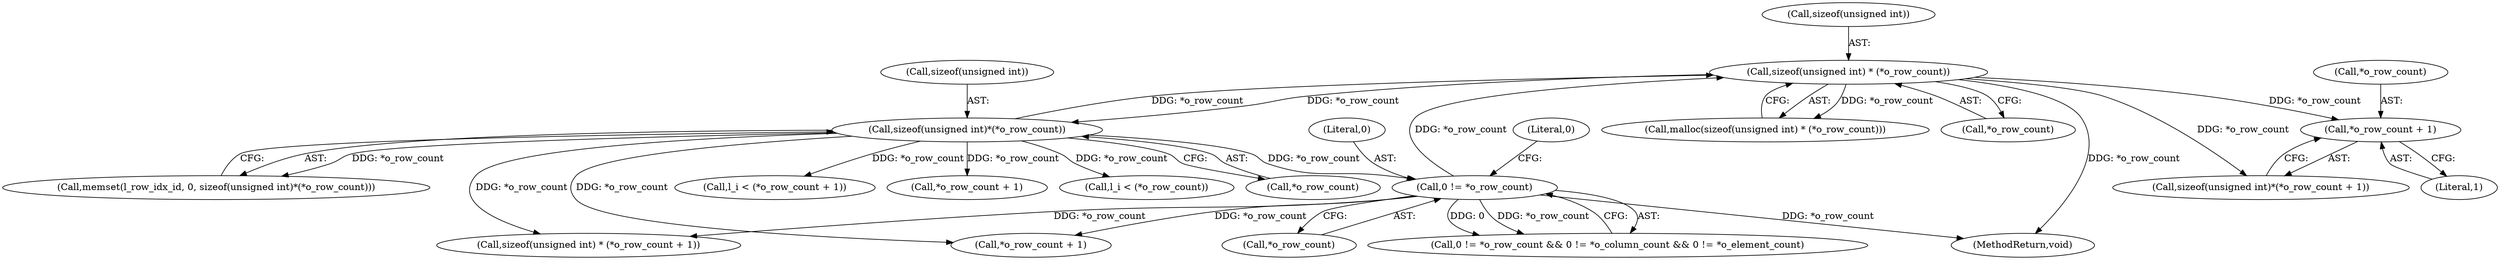digraph "0_libxsmm_151481489192e6d1997f8bde52c5c425ea41741d@pointer" {
"1000292" [label="(Call,*o_row_count + 1)"];
"1000256" [label="(Call,sizeof(unsigned int) * (*o_row_count))"];
"1000202" [label="(Call,0 != *o_row_count)"];
"1000317" [label="(Call,sizeof(unsigned int)*(*o_row_count))"];
"1000326" [label="(Call,l_i < (*o_row_count + 1))"];
"1000204" [label="(Call,*o_row_count)"];
"1000295" [label="(Literal,1)"];
"1000256" [label="(Call,sizeof(unsigned int) * (*o_row_count))"];
"1000293" [label="(Call,*o_row_count)"];
"1000236" [label="(Call,*o_row_count + 1)"];
"1000255" [label="(Call,malloc(sizeof(unsigned int) * (*o_row_count)))"];
"1000328" [label="(Call,*o_row_count + 1)"];
"1000428" [label="(Call,l_i < (*o_row_count))"];
"1000208" [label="(Literal,0)"];
"1000320" [label="(Call,*o_row_count)"];
"1000257" [label="(Call,sizeof(unsigned int))"];
"1000318" [label="(Call,sizeof(unsigned int))"];
"1000259" [label="(Call,*o_row_count)"];
"1000317" [label="(Call,sizeof(unsigned int)*(*o_row_count))"];
"1000289" [label="(Call,sizeof(unsigned int)*(*o_row_count + 1))"];
"1000201" [label="(Call,0 != *o_row_count && 0 != *o_column_count && 0 != *o_element_count)"];
"1000203" [label="(Literal,0)"];
"1000233" [label="(Call,sizeof(unsigned int) * (*o_row_count + 1))"];
"1000202" [label="(Call,0 != *o_row_count)"];
"1000460" [label="(MethodReturn,void)"];
"1000314" [label="(Call,memset(l_row_idx_id, 0, sizeof(unsigned int)*(*o_row_count)))"];
"1000292" [label="(Call,*o_row_count + 1)"];
"1000292" -> "1000289"  [label="AST: "];
"1000292" -> "1000295"  [label="CFG: "];
"1000293" -> "1000292"  [label="AST: "];
"1000295" -> "1000292"  [label="AST: "];
"1000289" -> "1000292"  [label="CFG: "];
"1000256" -> "1000292"  [label="DDG: *o_row_count"];
"1000256" -> "1000255"  [label="AST: "];
"1000256" -> "1000259"  [label="CFG: "];
"1000257" -> "1000256"  [label="AST: "];
"1000259" -> "1000256"  [label="AST: "];
"1000255" -> "1000256"  [label="CFG: "];
"1000256" -> "1000460"  [label="DDG: *o_row_count"];
"1000256" -> "1000255"  [label="DDG: *o_row_count"];
"1000202" -> "1000256"  [label="DDG: *o_row_count"];
"1000317" -> "1000256"  [label="DDG: *o_row_count"];
"1000256" -> "1000289"  [label="DDG: *o_row_count"];
"1000256" -> "1000317"  [label="DDG: *o_row_count"];
"1000202" -> "1000201"  [label="AST: "];
"1000202" -> "1000204"  [label="CFG: "];
"1000203" -> "1000202"  [label="AST: "];
"1000204" -> "1000202"  [label="AST: "];
"1000208" -> "1000202"  [label="CFG: "];
"1000201" -> "1000202"  [label="CFG: "];
"1000202" -> "1000460"  [label="DDG: *o_row_count"];
"1000202" -> "1000201"  [label="DDG: 0"];
"1000202" -> "1000201"  [label="DDG: *o_row_count"];
"1000317" -> "1000202"  [label="DDG: *o_row_count"];
"1000202" -> "1000233"  [label="DDG: *o_row_count"];
"1000202" -> "1000236"  [label="DDG: *o_row_count"];
"1000317" -> "1000314"  [label="AST: "];
"1000317" -> "1000320"  [label="CFG: "];
"1000318" -> "1000317"  [label="AST: "];
"1000320" -> "1000317"  [label="AST: "];
"1000314" -> "1000317"  [label="CFG: "];
"1000317" -> "1000233"  [label="DDG: *o_row_count"];
"1000317" -> "1000236"  [label="DDG: *o_row_count"];
"1000317" -> "1000314"  [label="DDG: *o_row_count"];
"1000317" -> "1000326"  [label="DDG: *o_row_count"];
"1000317" -> "1000328"  [label="DDG: *o_row_count"];
"1000317" -> "1000428"  [label="DDG: *o_row_count"];
}
